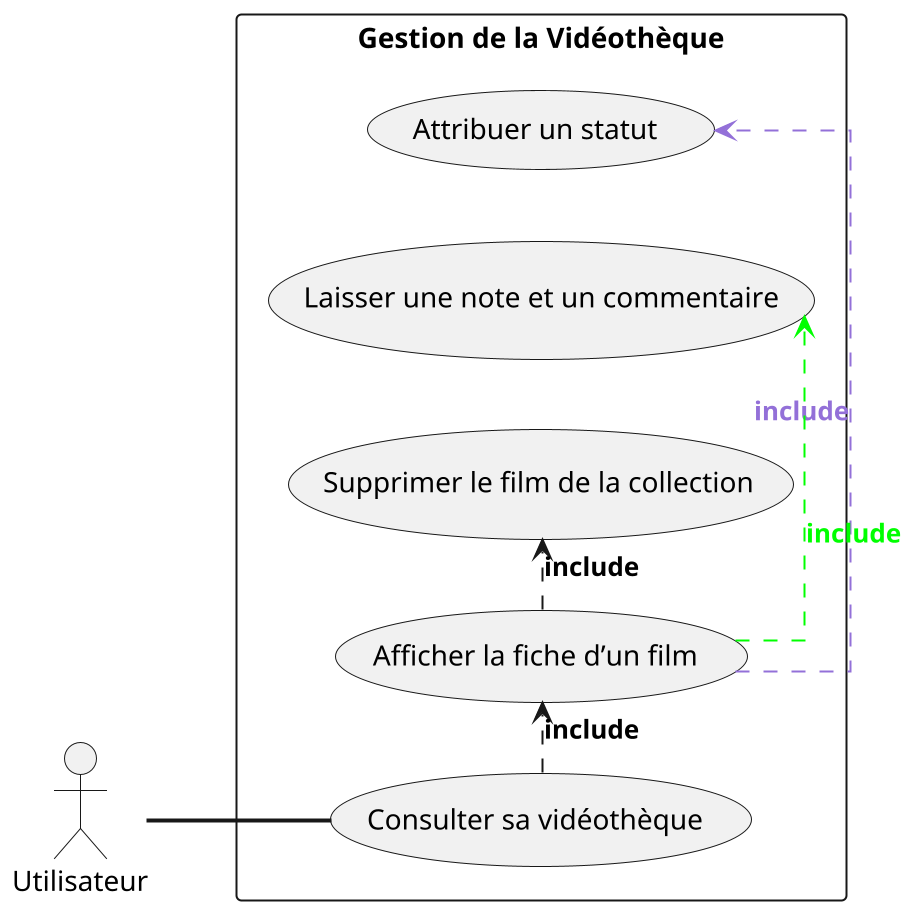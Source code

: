 @startuml Management
scale 2
left to right direction
skinparam PackageStyle rect
skinparam linetype ortho
actor Utilisateur
rectangle "Gestion de la Vidéothèque" {
  Utilisateur -- (Consulter sa vidéothèque) #line.bold;
  (Consulter sa vidéothèque) .> (Afficher la fiche d’un film) #line.bold;line.dashed; : <b>include
  (Afficher la fiche d’un film) .> (Attribuer un statut) #line.bold;line.dashed;line:MediumPurple;text:MediumPurple; : <b>include
  (Afficher la fiche d’un film) .> (Laisser une note et un commentaire) #line.bold;line.dashed;line:Lime;text:Lime; : <b>include
  (Afficher la fiche d’un film) .> (Supprimer le film de la collection) #line.bold;line.dashed; : <b>include
}
@enduml
